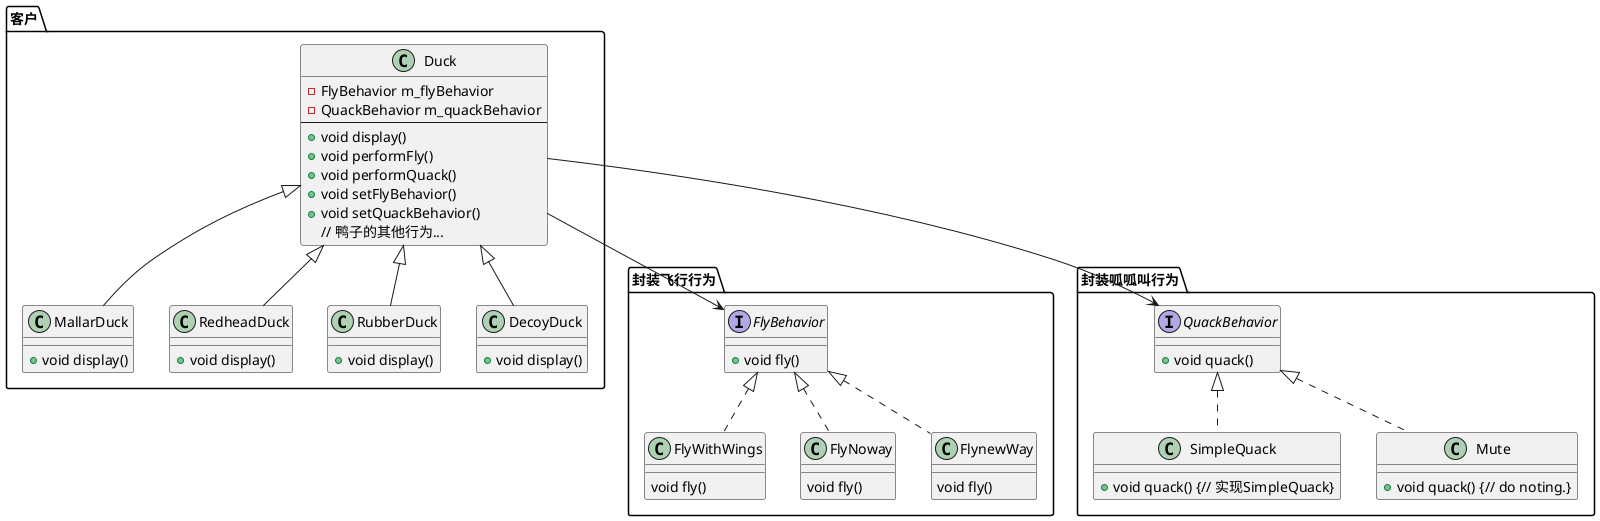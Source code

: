 @startuml Strategy Pattern
package "客户"{
class Duck
{
    - FlyBehavior m_flyBehavior
    - QuackBehavior m_quackBehavior
    --
    + void display()
    + void performFly()
    + void performQuack()
    + void setFlyBehavior()
    + void setQuackBehavior()
    // 鸭子的其他行为...
}



class MallarDuck extends Duck{
    +void display()
}
class RedheadDuck extends Duck{
    +void display()
}
class RubberDuck extends Duck{
    +void display()
}
class DecoyDuck extends Duck{
    +void display()
}
}
package "封装飞行行为" {
Duck -->FlyBehavior
interface FlyBehavior{
    +void fly()
}


class FlyWithWings implements FlyBehavior{
    void fly()
}
class FlyNoway implements FlyBehavior{
    void fly()
}
class FlynewWay implements FlyBehavior{
    void fly()
}
}

package "封装呱呱叫行为"{
Duck -->QuackBehavior

interface QuackBehavior{
    + void quack()
}
class SimpleQuack implements QuackBehavior{
    + void quack() {// 实现SimpleQuack}
}
class Mute implements QuackBehavior{
    + void quack() {// do noting.}
}

}
@enduml

